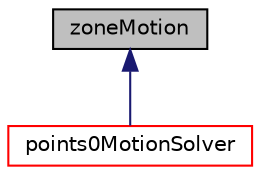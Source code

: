 digraph "zoneMotion"
{
  bgcolor="transparent";
  edge [fontname="Helvetica",fontsize="10",labelfontname="Helvetica",labelfontsize="10"];
  node [fontname="Helvetica",fontsize="10",shape=record];
  Node1 [label="zoneMotion",height=0.2,width=0.4,color="black", fillcolor="grey75", style="filled" fontcolor="black"];
  Node1 -> Node2 [dir="back",color="midnightblue",fontsize="10",style="solid",fontname="Helvetica"];
  Node2 [label="points0MotionSolver",height=0.2,width=0.4,color="red",URL="$classFoam_1_1points0MotionSolver.html",tooltip="Virtual base class for displacement motion solvers, where the point motion is relative to a set of fi..."];
}
